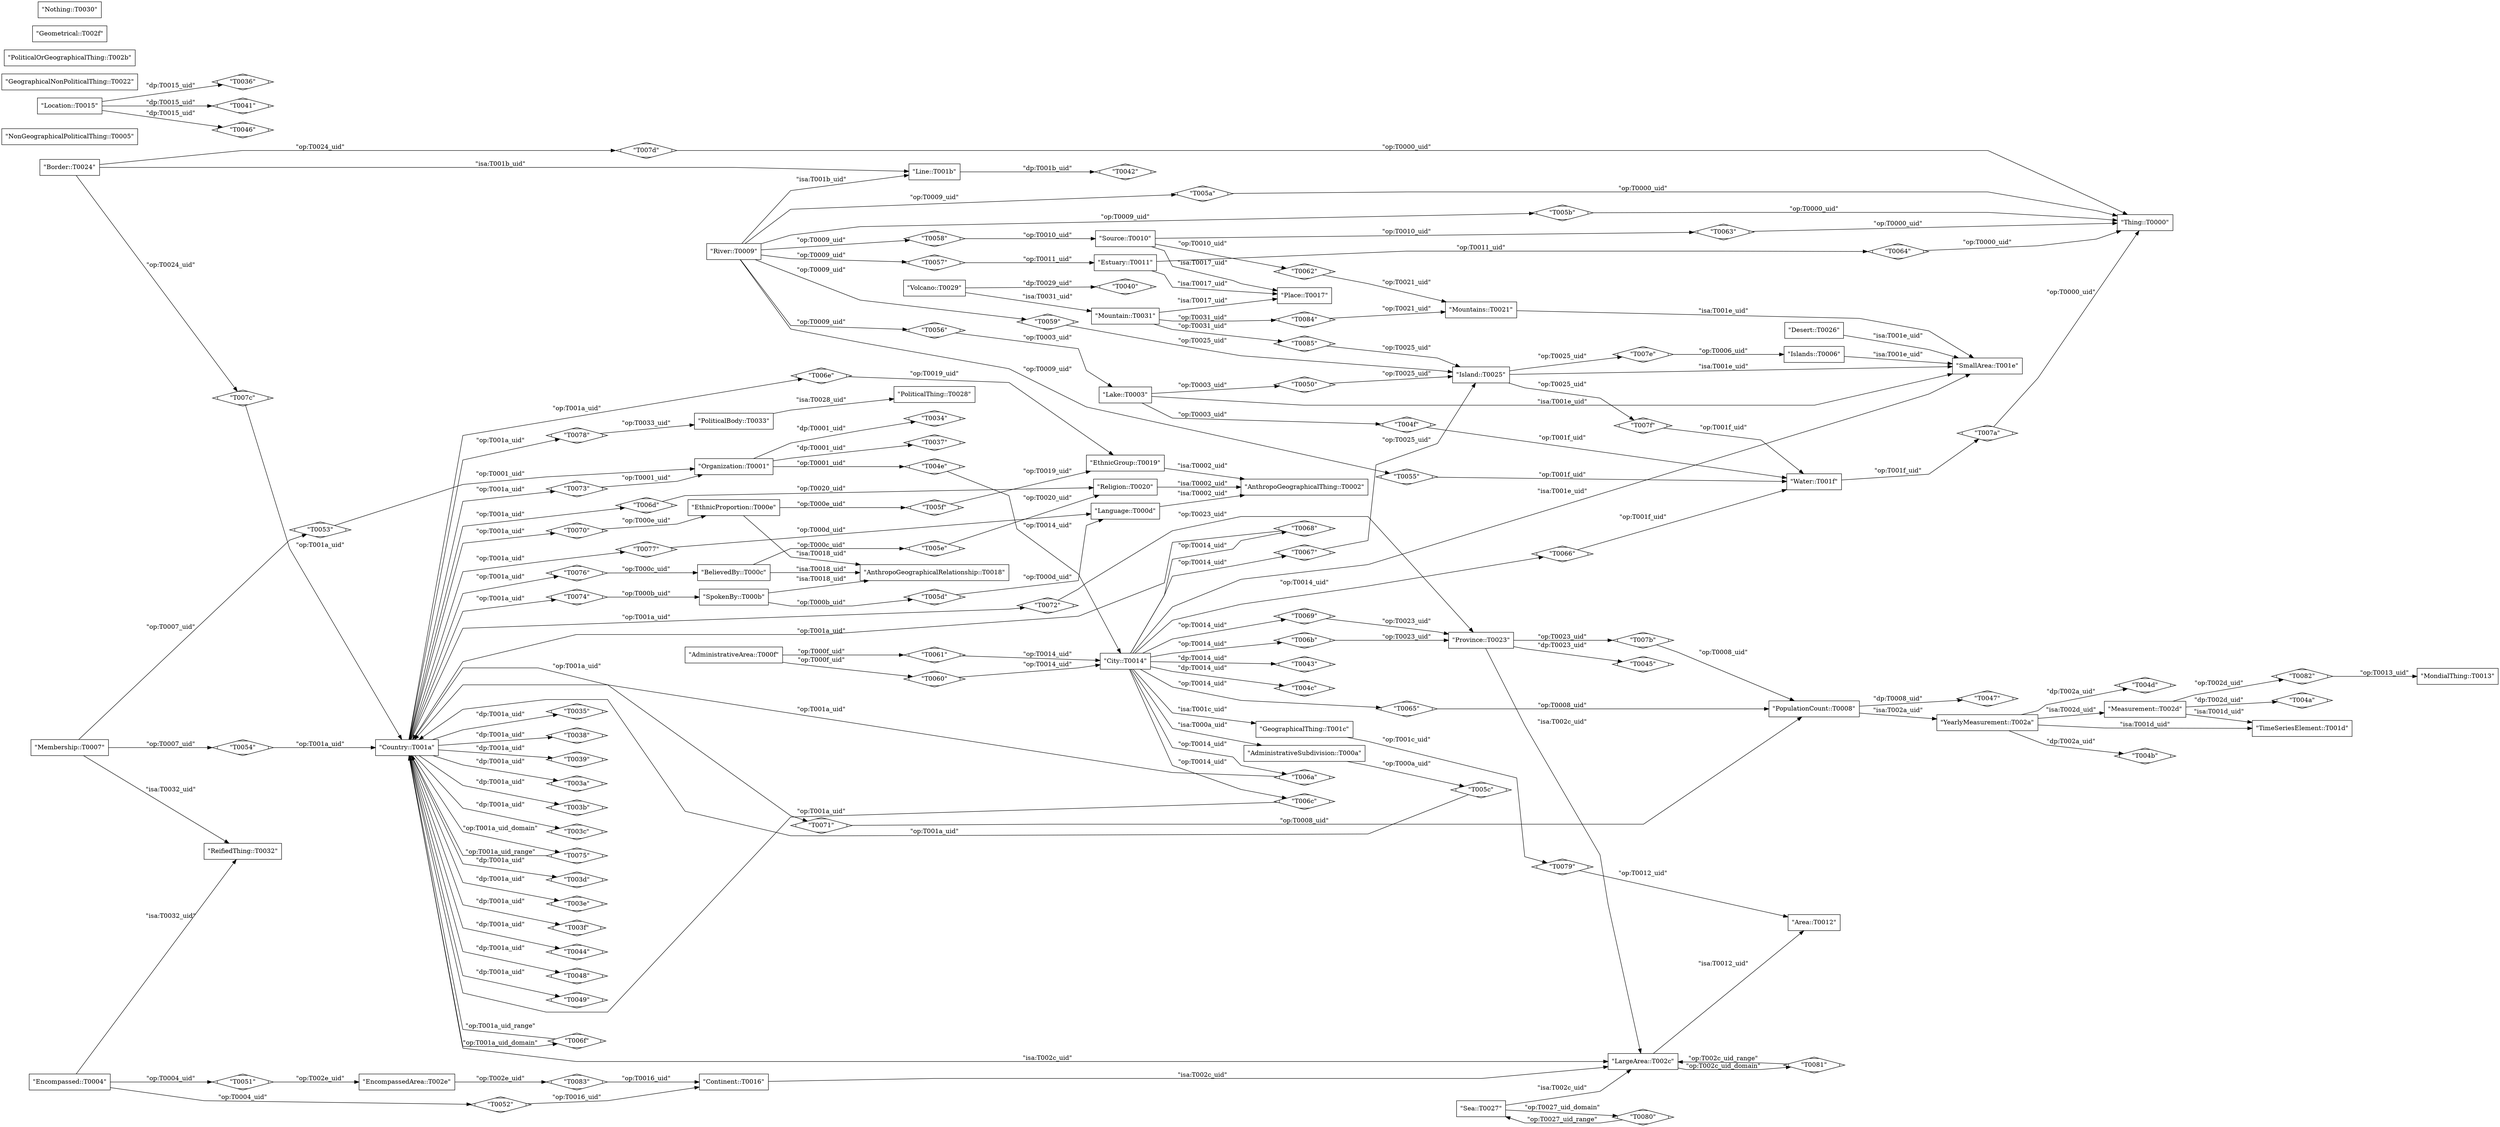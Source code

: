 digraph G {
  splines=polyline;
  rankdir=LR;
  "T0000" [ label="\"Thing::T0000\"" shape="box" ];
  "T0001" [ label="\"Organization::T0001\"" shape="box" ];
  "T0002" [ label="\"AnthropoGeographicalThing::T0002\"" shape="box" ];
  "T0003" [ label="\"Lake::T0003\"" shape="box" ];
  "T0004" [ label="\"Encompassed::T0004\"" shape="box" ];
  "T0005" [ label="\"NonGeographicalPoliticalThing::T0005\"" shape="box" ];
  "T0006" [ label="\"Islands::T0006\"" shape="box" ];
  "T0007" [ label="\"Membership::T0007\"" shape="box" ];
  "T0008" [ label="\"PopulationCount::T0008\"" shape="box" ];
  "T0009" [ label="\"River::T0009\"" shape="box" ];
  "T000a" [ label="\"AdministrativeSubdivision::T000a\"" shape="box" ];
  "T000b" [ label="\"SpokenBy::T000b\"" shape="box" ];
  "T000c" [ label="\"BelievedBy::T000c\"" shape="box" ];
  "T000d" [ label="\"Language::T000d\"" shape="box" ];
  "T000e" [ label="\"EthnicProportion::T000e\"" shape="box" ];
  "T000f" [ label="\"AdministrativeArea::T000f\"" shape="box" ];
  "T0010" [ label="\"Source::T0010\"" shape="box" ];
  "T0011" [ label="\"Estuary::T0011\"" shape="box" ];
  "T0012" [ label="\"Area::T0012\"" shape="box" ];
  "T0013" [ label="\"MondialThing::T0013\"" shape="box" ];
  "T0014" [ label="\"City::T0014\"" shape="box" ];
  "T0015" [ label="\"Location::T0015\"" shape="box" ];
  "T0016" [ label="\"Continent::T0016\"" shape="box" ];
  "T0017" [ label="\"Place::T0017\"" shape="box" ];
  "T0018" [ label="\"AnthropoGeographicalRelationship::T0018\"" shape="box" ];
  "T0019" [ label="\"EthnicGroup::T0019\"" shape="box" ];
  "T001a" [ label="\"Country::T001a\"" shape="box" ];
  "T001b" [ label="\"Line::T001b\"" shape="box" ];
  "T001c" [ label="\"GeographicalThing::T001c\"" shape="box" ];
  "T001d" [ label="\"TimeSeriesElement::T001d\"" shape="box" ];
  "T001e" [ label="\"SmallArea::T001e\"" shape="box" ];
  "T001f" [ label="\"Water::T001f\"" shape="box" ];
  "T0020" [ label="\"Religion::T0020\"" shape="box" ];
  "T0021" [ label="\"Mountains::T0021\"" shape="box" ];
  "T0022" [ label="\"GeographicalNonPoliticalThing::T0022\"" shape="box" ];
  "T0023" [ label="\"Province::T0023\"" shape="box" ];
  "T0024" [ label="\"Border::T0024\"" shape="box" ];
  "T0025" [ label="\"Island::T0025\"" shape="box" ];
  "T0026" [ label="\"Desert::T0026\"" shape="box" ];
  "T0027" [ label="\"Sea::T0027\"" shape="box" ];
  "T0028" [ label="\"PoliticalThing::T0028\"" shape="box" ];
  "T0029" [ label="\"Volcano::T0029\"" shape="box" ];
  "T002a" [ label="\"YearlyMeasurement::T002a\"" shape="box" ];
  "T002b" [ label="\"PoliticalOrGeographicalThing::T002b\"" shape="box" ];
  "T002c" [ label="\"LargeArea::T002c\"" shape="box" ];
  "T002d" [ label="\"Measurement::T002d\"" shape="box" ];
  "T002e" [ label="\"EncompassedArea::T002e\"" shape="box" ];
  "T002f" [ label="\"Geometrical::T002f\"" shape="box" ];
  "T0030" [ label="\"Nothing::T0030\"" shape="box" ];
  "T0031" [ label="\"Mountain::T0031\"" shape="box" ];
  "T0032" [ label="\"ReifiedThing::T0032\"" shape="box" ];
  "T0033" [ label="\"PoliticalBody::T0033\"" shape="box" ];
  "T0034" [ label="\"T0034\"" shape="Mdiamond" ];
  "T0035" [ label="\"T0035\"" shape="Mdiamond" ];
  "T0036" [ label="\"T0036\"" shape="Mdiamond" ];
  "T0037" [ label="\"T0037\"" shape="Mdiamond" ];
  "T0038" [ label="\"T0038\"" shape="Mdiamond" ];
  "T0039" [ label="\"T0039\"" shape="Mdiamond" ];
  "T003a" [ label="\"T003a\"" shape="Mdiamond" ];
  "T003b" [ label="\"T003b\"" shape="Mdiamond" ];
  "T003c" [ label="\"T003c\"" shape="Mdiamond" ];
  "T003d" [ label="\"T003d\"" shape="Mdiamond" ];
  "T003e" [ label="\"T003e\"" shape="Mdiamond" ];
  "T003f" [ label="\"T003f\"" shape="Mdiamond" ];
  "T0040" [ label="\"T0040\"" shape="Mdiamond" ];
  "T0041" [ label="\"T0041\"" shape="Mdiamond" ];
  "T0042" [ label="\"T0042\"" shape="Mdiamond" ];
  "T0043" [ label="\"T0043\"" shape="Mdiamond" ];
  "T0044" [ label="\"T0044\"" shape="Mdiamond" ];
  "T0045" [ label="\"T0045\"" shape="Mdiamond" ];
  "T0046" [ label="\"T0046\"" shape="Mdiamond" ];
  "T0047" [ label="\"T0047\"" shape="Mdiamond" ];
  "T0048" [ label="\"T0048\"" shape="Mdiamond" ];
  "T0049" [ label="\"T0049\"" shape="Mdiamond" ];
  "T004a" [ label="\"T004a\"" shape="Mdiamond" ];
  "T004b" [ label="\"T004b\"" shape="Mdiamond" ];
  "T004c" [ label="\"T004c\"" shape="Mdiamond" ];
  "T004d" [ label="\"T004d\"" shape="Mdiamond" ];
  "T004e" [ label="\"T004e\"" shape="Mdiamond" ];
  "T004f" [ label="\"T004f\"" shape="Mdiamond" ];
  "T0050" [ label="\"T0050\"" shape="Mdiamond" ];
  "T0051" [ label="\"T0051\"" shape="Mdiamond" ];
  "T0052" [ label="\"T0052\"" shape="Mdiamond" ];
  "T0053" [ label="\"T0053\"" shape="Mdiamond" ];
  "T0054" [ label="\"T0054\"" shape="Mdiamond" ];
  "T0055" [ label="\"T0055\"" shape="Mdiamond" ];
  "T0056" [ label="\"T0056\"" shape="Mdiamond" ];
  "T0057" [ label="\"T0057\"" shape="Mdiamond" ];
  "T0058" [ label="\"T0058\"" shape="Mdiamond" ];
  "T0059" [ label="\"T0059\"" shape="Mdiamond" ];
  "T005a" [ label="\"T005a\"" shape="Mdiamond" ];
  "T005b" [ label="\"T005b\"" shape="Mdiamond" ];
  "T005c" [ label="\"T005c\"" shape="Mdiamond" ];
  "T005d" [ label="\"T005d\"" shape="Mdiamond" ];
  "T005e" [ label="\"T005e\"" shape="Mdiamond" ];
  "T005f" [ label="\"T005f\"" shape="Mdiamond" ];
  "T0060" [ label="\"T0060\"" shape="Mdiamond" ];
  "T0061" [ label="\"T0061\"" shape="Mdiamond" ];
  "T0062" [ label="\"T0062\"" shape="Mdiamond" ];
  "T0063" [ label="\"T0063\"" shape="Mdiamond" ];
  "T0064" [ label="\"T0064\"" shape="Mdiamond" ];
  "T0065" [ label="\"T0065\"" shape="Mdiamond" ];
  "T0066" [ label="\"T0066\"" shape="Mdiamond" ];
  "T0067" [ label="\"T0067\"" shape="Mdiamond" ];
  "T0068" [ label="\"T0068\"" shape="Mdiamond" ];
  "T0069" [ label="\"T0069\"" shape="Mdiamond" ];
  "T006a" [ label="\"T006a\"" shape="Mdiamond" ];
  "T006b" [ label="\"T006b\"" shape="Mdiamond" ];
  "T006c" [ label="\"T006c\"" shape="Mdiamond" ];
  "T006d" [ label="\"T006d\"" shape="Mdiamond" ];
  "T006e" [ label="\"T006e\"" shape="Mdiamond" ];
  "T006f" [ label="\"T006f\"" shape="Mdiamond" ];
  "T0070" [ label="\"T0070\"" shape="Mdiamond" ];
  "T0071" [ label="\"T0071\"" shape="Mdiamond" ];
  "T0072" [ label="\"T0072\"" shape="Mdiamond" ];
  "T0073" [ label="\"T0073\"" shape="Mdiamond" ];
  "T0074" [ label="\"T0074\"" shape="Mdiamond" ];
  "T0075" [ label="\"T0075\"" shape="Mdiamond" ];
  "T0076" [ label="\"T0076\"" shape="Mdiamond" ];
  "T0077" [ label="\"T0077\"" shape="Mdiamond" ];
  "T0078" [ label="\"T0078\"" shape="Mdiamond" ];
  "T0079" [ label="\"T0079\"" shape="Mdiamond" ];
  "T007a" [ label="\"T007a\"" shape="Mdiamond" ];
  "T007b" [ label="\"T007b\"" shape="Mdiamond" ];
  "T007c" [ label="\"T007c\"" shape="Mdiamond" ];
  "T007d" [ label="\"T007d\"" shape="Mdiamond" ];
  "T007e" [ label="\"T007e\"" shape="Mdiamond" ];
  "T007f" [ label="\"T007f\"" shape="Mdiamond" ];
  "T0080" [ label="\"T0080\"" shape="Mdiamond" ];
  "T0081" [ label="\"T0081\"" shape="Mdiamond" ];
  "T0082" [ label="\"T0082\"" shape="Mdiamond" ];
  "T0083" [ label="\"T0083\"" shape="Mdiamond" ];
  "T0084" [ label="\"T0084\"" shape="Mdiamond" ];
  "T0085" [ label="\"T0085\"" shape="Mdiamond" ];
  "T0008" -> "T002a" [ label="\"isa:T002a_uid\"" ];
  "T000e" -> "T0018" [ label="\"isa:T0018_uid\"" ];
  "T0020" -> "T0002" [ label="\"isa:T0002_uid\"" ];
  "T0026" -> "T001e" [ label="\"isa:T001e_uid\"" ];
  "T0027" -> "T002c" [ label="\"isa:T002c_uid\"" ];
  "T0010" -> "T0017" [ label="\"isa:T0017_uid\"" ];
  "T002a" -> "T002d" [ label="\"isa:T002d_uid\"" ];
  "T0031" -> "T0017" [ label="\"isa:T0017_uid\"" ];
  "T0014" -> "T001c" [ label="\"isa:T001c_uid\"" ];
  "T0029" -> "T0031" [ label="\"isa:T0031_uid\"" ];
  "T0024" -> "T001b" [ label="\"isa:T001b_uid\"" ];
  "T0006" -> "T001e" [ label="\"isa:T001e_uid\"" ];
  "T000c" -> "T0018" [ label="\"isa:T0018_uid\"" ];
  "T0025" -> "T001e" [ label="\"isa:T001e_uid\"" ];
  "T0016" -> "T002c" [ label="\"isa:T002c_uid\"" ];
  "T0021" -> "T001e" [ label="\"isa:T001e_uid\"" ];
  "T0019" -> "T0002" [ label="\"isa:T0002_uid\"" ];
  "T0009" -> "T001b" [ label="\"isa:T001b_uid\"" ];
  "T0007" -> "T0032" [ label="\"isa:T0032_uid\"" ];
  "T0003" -> "T001e" [ label="\"isa:T001e_uid\"" ];
  "T001a" -> "T002c" [ label="\"isa:T002c_uid\"" ];
  "T002c" -> "T0012" [ label="\"isa:T0012_uid\"" ];
  "T0023" -> "T002c" [ label="\"isa:T002c_uid\"" ];
  "T0014" -> "T001e" [ label="\"isa:T001e_uid\"" ];
  "T002a" -> "T001d" [ label="\"isa:T001d_uid\"" ];
  "T0011" -> "T0017" [ label="\"isa:T0017_uid\"" ];
  "T002d" -> "T001d" [ label="\"isa:T001d_uid\"" ];
  "T000d" -> "T0002" [ label="\"isa:T0002_uid\"" ];
  "T0014" -> "T000a" [ label="\"isa:T000a_uid\"" ];
  "T0033" -> "T0028" [ label="\"isa:T0028_uid\"" ];
  "T0004" -> "T0032" [ label="\"isa:T0032_uid\"" ];
  "T000b" -> "T0018" [ label="\"isa:T0018_uid\"" ];
  "T0001" -> "T0034" [ label="\"dp:T0001_uid\"" ];
  "T001a" -> "T0035" [ label="\"dp:T001a_uid\"" ];
  "T0015" -> "T0036" [ label="\"dp:T0015_uid\"" ];
  "T0001" -> "T0037" [ label="\"dp:T0001_uid\"" ];
  "T001a" -> "T0038" [ label="\"dp:T001a_uid\"" ];
  "T001a" -> "T0039" [ label="\"dp:T001a_uid\"" ];
  "T001a" -> "T003a" [ label="\"dp:T001a_uid\"" ];
  "T001a" -> "T003b" [ label="\"dp:T001a_uid\"" ];
  "T001a" -> "T003c" [ label="\"dp:T001a_uid\"" ];
  "T001a" -> "T003d" [ label="\"dp:T001a_uid\"" ];
  "T001a" -> "T003e" [ label="\"dp:T001a_uid\"" ];
  "T001a" -> "T003f" [ label="\"dp:T001a_uid\"" ];
  "T0029" -> "T0040" [ label="\"dp:T0029_uid\"" ];
  "T0015" -> "T0041" [ label="\"dp:T0015_uid\"" ];
  "T001b" -> "T0042" [ label="\"dp:T001b_uid\"" ];
  "T0014" -> "T0043" [ label="\"dp:T0014_uid\"" ];
  "T001a" -> "T0044" [ label="\"dp:T001a_uid\"" ];
  "T0023" -> "T0045" [ label="\"dp:T0023_uid\"" ];
  "T0015" -> "T0046" [ label="\"dp:T0015_uid\"" ];
  "T0008" -> "T0047" [ label="\"dp:T0008_uid\"" ];
  "T001a" -> "T0048" [ label="\"dp:T001a_uid\"" ];
  "T001a" -> "T0049" [ label="\"dp:T001a_uid\"" ];
  "T002d" -> "T004a" [ label="\"dp:T002d_uid\"" ];
  "T002a" -> "T004b" [ label="\"dp:T002a_uid\"" ];
  "T0014" -> "T004c" [ label="\"dp:T0014_uid\"" ];
  "T002a" -> "T004d" [ label="\"dp:T002a_uid\"" ];
  "T0001" -> "T004e" [ label="\"op:T0001_uid\"" ];
  "T004e" -> "T0014" [ label="\"op:T0014_uid\"" ];
  "T0003" -> "T004f" [ label="\"op:T0003_uid\"" ];
  "T004f" -> "T001f" [ label="\"op:T001f_uid\"" ];
  "T0003" -> "T0050" [ label="\"op:T0003_uid\"" ];
  "T0050" -> "T0025" [ label="\"op:T0025_uid\"" ];
  "T0004" -> "T0051" [ label="\"op:T0004_uid\"" ];
  "T0051" -> "T002e" [ label="\"op:T002e_uid\"" ];
  "T0004" -> "T0052" [ label="\"op:T0004_uid\"" ];
  "T0052" -> "T0016" [ label="\"op:T0016_uid\"" ];
  "T0007" -> "T0053" [ label="\"op:T0007_uid\"" ];
  "T0053" -> "T0001" [ label="\"op:T0001_uid\"" ];
  "T0007" -> "T0054" [ label="\"op:T0007_uid\"" ];
  "T0054" -> "T001a" [ label="\"op:T001a_uid\"" ];
  "T0009" -> "T0055" [ label="\"op:T0009_uid\"" ];
  "T0055" -> "T001f" [ label="\"op:T001f_uid\"" ];
  "T0009" -> "T0056" [ label="\"op:T0009_uid\"" ];
  "T0056" -> "T0003" [ label="\"op:T0003_uid\"" ];
  "T0009" -> "T0057" [ label="\"op:T0009_uid\"" ];
  "T0057" -> "T0011" [ label="\"op:T0011_uid\"" ];
  "T0009" -> "T0058" [ label="\"op:T0009_uid\"" ];
  "T0058" -> "T0010" [ label="\"op:T0010_uid\"" ];
  "T0009" -> "T0059" [ label="\"op:T0009_uid\"" ];
  "T0059" -> "T0025" [ label="\"op:T0025_uid\"" ];
  "T0009" -> "T005a" [ label="\"op:T0009_uid\"" ];
  "T005a" -> "T0000" [ label="\"op:T0000_uid\"" ];
  "T0009" -> "T005b" [ label="\"op:T0009_uid\"" ];
  "T005b" -> "T0000" [ label="\"op:T0000_uid\"" ];
  "T000a" -> "T005c" [ label="\"op:T000a_uid\"" ];
  "T005c" -> "T001a" [ label="\"op:T001a_uid\"" ];
  "T000b" -> "T005d" [ label="\"op:T000b_uid\"" ];
  "T005d" -> "T000d" [ label="\"op:T000d_uid\"" ];
  "T000c" -> "T005e" [ label="\"op:T000c_uid\"" ];
  "T005e" -> "T0020" [ label="\"op:T0020_uid\"" ];
  "T000e" -> "T005f" [ label="\"op:T000e_uid\"" ];
  "T005f" -> "T0019" [ label="\"op:T0019_uid\"" ];
  "T000f" -> "T0060" [ label="\"op:T000f_uid\"" ];
  "T0060" -> "T0014" [ label="\"op:T0014_uid\"" ];
  "T000f" -> "T0061" [ label="\"op:T000f_uid\"" ];
  "T0061" -> "T0014" [ label="\"op:T0014_uid\"" ];
  "T0010" -> "T0062" [ label="\"op:T0010_uid\"" ];
  "T0062" -> "T0021" [ label="\"op:T0021_uid\"" ];
  "T0010" -> "T0063" [ label="\"op:T0010_uid\"" ];
  "T0063" -> "T0000" [ label="\"op:T0000_uid\"" ];
  "T0011" -> "T0064" [ label="\"op:T0011_uid\"" ];
  "T0064" -> "T0000" [ label="\"op:T0000_uid\"" ];
  "T0014" -> "T0065" [ label="\"op:T0014_uid\"" ];
  "T0065" -> "T0008" [ label="\"op:T0008_uid\"" ];
  "T0014" -> "T0066" [ label="\"op:T0014_uid\"" ];
  "T0066" -> "T001f" [ label="\"op:T001f_uid\"" ];
  "T0014" -> "T0067" [ label="\"op:T0014_uid\"" ];
  "T0067" -> "T0025" [ label="\"op:T0025_uid\"" ];
  "T0014" -> "T0068" [ label="\"op:T0014_uid\"" ];
  "T0068" -> "T001a" [ label="\"op:T001a_uid\"" ];
  "T0014" -> "T0069" [ label="\"op:T0014_uid\"" ];
  "T0069" -> "T0023" [ label="\"op:T0023_uid\"" ];
  "T0014" -> "T006a" [ label="\"op:T0014_uid\"" ];
  "T006a" -> "T001a" [ label="\"op:T001a_uid\"" ];
  "T0014" -> "T006b" [ label="\"op:T0014_uid\"" ];
  "T006b" -> "T0023" [ label="\"op:T0023_uid\"" ];
  "T0014" -> "T006c" [ label="\"op:T0014_uid\"" ];
  "T006c" -> "T001a" [ label="\"op:T001a_uid\"" ];
  "T001a" -> "T006d" [ label="\"op:T001a_uid\"" ];
  "T006d" -> "T0020" [ label="\"op:T0020_uid\"" ];
  "T001a" -> "T006e" [ label="\"op:T001a_uid\"" ];
  "T006e" -> "T0019" [ label="\"op:T0019_uid\"" ];
  "T001a" -> "T006f" [ label="\"op:T001a_uid_domain\"" ];
  "T006f" -> "T001a" [ label="\"op:T001a_uid_range\"" ];
  "T001a" -> "T0070" [ label="\"op:T001a_uid\"" ];
  "T0070" -> "T000e" [ label="\"op:T000e_uid\"" ];
  "T001a" -> "T0071" [ label="\"op:T001a_uid\"" ];
  "T0071" -> "T0008" [ label="\"op:T0008_uid\"" ];
  "T001a" -> "T0072" [ label="\"op:T001a_uid\"" ];
  "T0072" -> "T0023" [ label="\"op:T0023_uid\"" ];
  "T001a" -> "T0073" [ label="\"op:T001a_uid\"" ];
  "T0073" -> "T0001" [ label="\"op:T0001_uid\"" ];
  "T001a" -> "T0074" [ label="\"op:T001a_uid\"" ];
  "T0074" -> "T000b" [ label="\"op:T000b_uid\"" ];
  "T001a" -> "T0075" [ label="\"op:T001a_uid_domain\"" ];
  "T0075" -> "T001a" [ label="\"op:T001a_uid_range\"" ];
  "T001a" -> "T0076" [ label="\"op:T001a_uid\"" ];
  "T0076" -> "T000c" [ label="\"op:T000c_uid\"" ];
  "T001a" -> "T0077" [ label="\"op:T001a_uid\"" ];
  "T0077" -> "T000d" [ label="\"op:T000d_uid\"" ];
  "T001a" -> "T0078" [ label="\"op:T001a_uid\"" ];
  "T0078" -> "T0033" [ label="\"op:T0033_uid\"" ];
  "T001c" -> "T0079" [ label="\"op:T001c_uid\"" ];
  "T0079" -> "T0012" [ label="\"op:T0012_uid\"" ];
  "T001f" -> "T007a" [ label="\"op:T001f_uid\"" ];
  "T007a" -> "T0000" [ label="\"op:T0000_uid\"" ];
  "T0023" -> "T007b" [ label="\"op:T0023_uid\"" ];
  "T007b" -> "T0008" [ label="\"op:T0008_uid\"" ];
  "T0024" -> "T007c" [ label="\"op:T0024_uid\"" ];
  "T007c" -> "T001a" [ label="\"op:T001a_uid\"" ];
  "T0024" -> "T007d" [ label="\"op:T0024_uid\"" ];
  "T007d" -> "T0000" [ label="\"op:T0000_uid\"" ];
  "T0025" -> "T007e" [ label="\"op:T0025_uid\"" ];
  "T007e" -> "T0006" [ label="\"op:T0006_uid\"" ];
  "T0025" -> "T007f" [ label="\"op:T0025_uid\"" ];
  "T007f" -> "T001f" [ label="\"op:T001f_uid\"" ];
  "T0027" -> "T0080" [ label="\"op:T0027_uid_domain\"" ];
  "T0080" -> "T0027" [ label="\"op:T0027_uid_range\"" ];
  "T002c" -> "T0081" [ label="\"op:T002c_uid_domain\"" ];
  "T0081" -> "T002c" [ label="\"op:T002c_uid_range\"" ];
  "T002d" -> "T0082" [ label="\"op:T002d_uid\"" ];
  "T0082" -> "T0013" [ label="\"op:T0013_uid\"" ];
  "T002e" -> "T0083" [ label="\"op:T002e_uid\"" ];
  "T0083" -> "T0016" [ label="\"op:T0016_uid\"" ];
  "T0031" -> "T0084" [ label="\"op:T0031_uid\"" ];
  "T0084" -> "T0021" [ label="\"op:T0021_uid\"" ];
  "T0031" -> "T0085" [ label="\"op:T0031_uid\"" ];
  "T0085" -> "T0025" [ label="\"op:T0025_uid\"" ];
}

